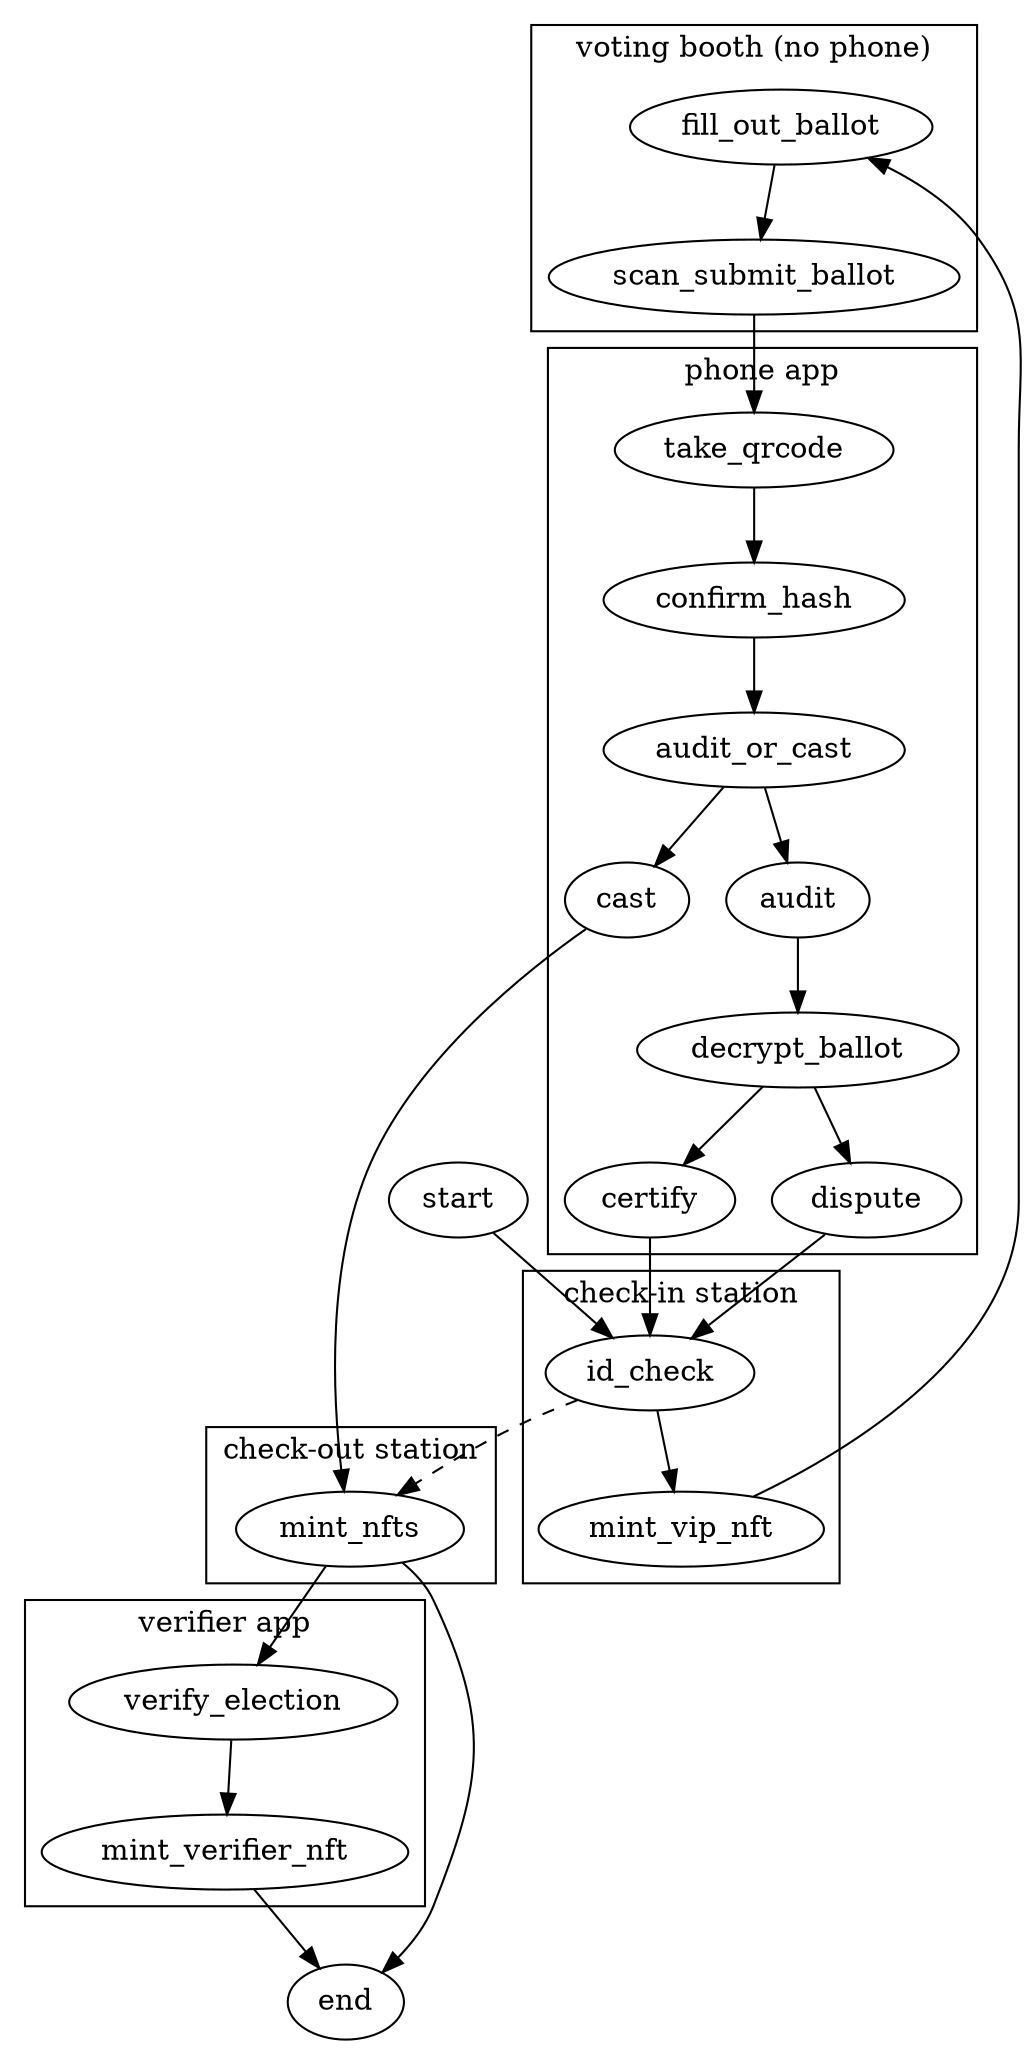 digraph proposed_workflow {
  start -> id_check
  subgraph cluster_phone {
    label="phone app"
    take_qrcode -> confirm_hash
    audit_or_cast -> {cast,audit}
    confirm_hash -> audit_or_cast
    audit -> decrypt_ballot -> {certify,dispute}
  }
   subgraph cluster_checkout {
    label="check-out station"
    mint_nfts
  }
  subgraph cluster_checkin {
    label="check-in station"
    id_check -> mint_vip_nft
  }
  subgraph cluster_votingbooth {
    label="voting booth (no phone)"
    fill_out_ballot -> scan_submit_ballot -> take_qrcode
  }
 // subgraph cluster_dispute {
  //   label="arbitration"
  //   dispute -> open_ballot_box -> id_check
  // }
  subgraph cluster_verify {
    label="verifier app"
    verify_election -> mint_verifier_nft
  }
  mint_vip_nft -> fill_out_ballot
  cast -> mint_nfts
  {certify,dispute} -> id_check
  id_check -> mint_nfts [style="dashed"] // leave without voting
  mint_nfts -> verify_election
  mint_nfts -> end
  mint_verifier_nft -> end
}
